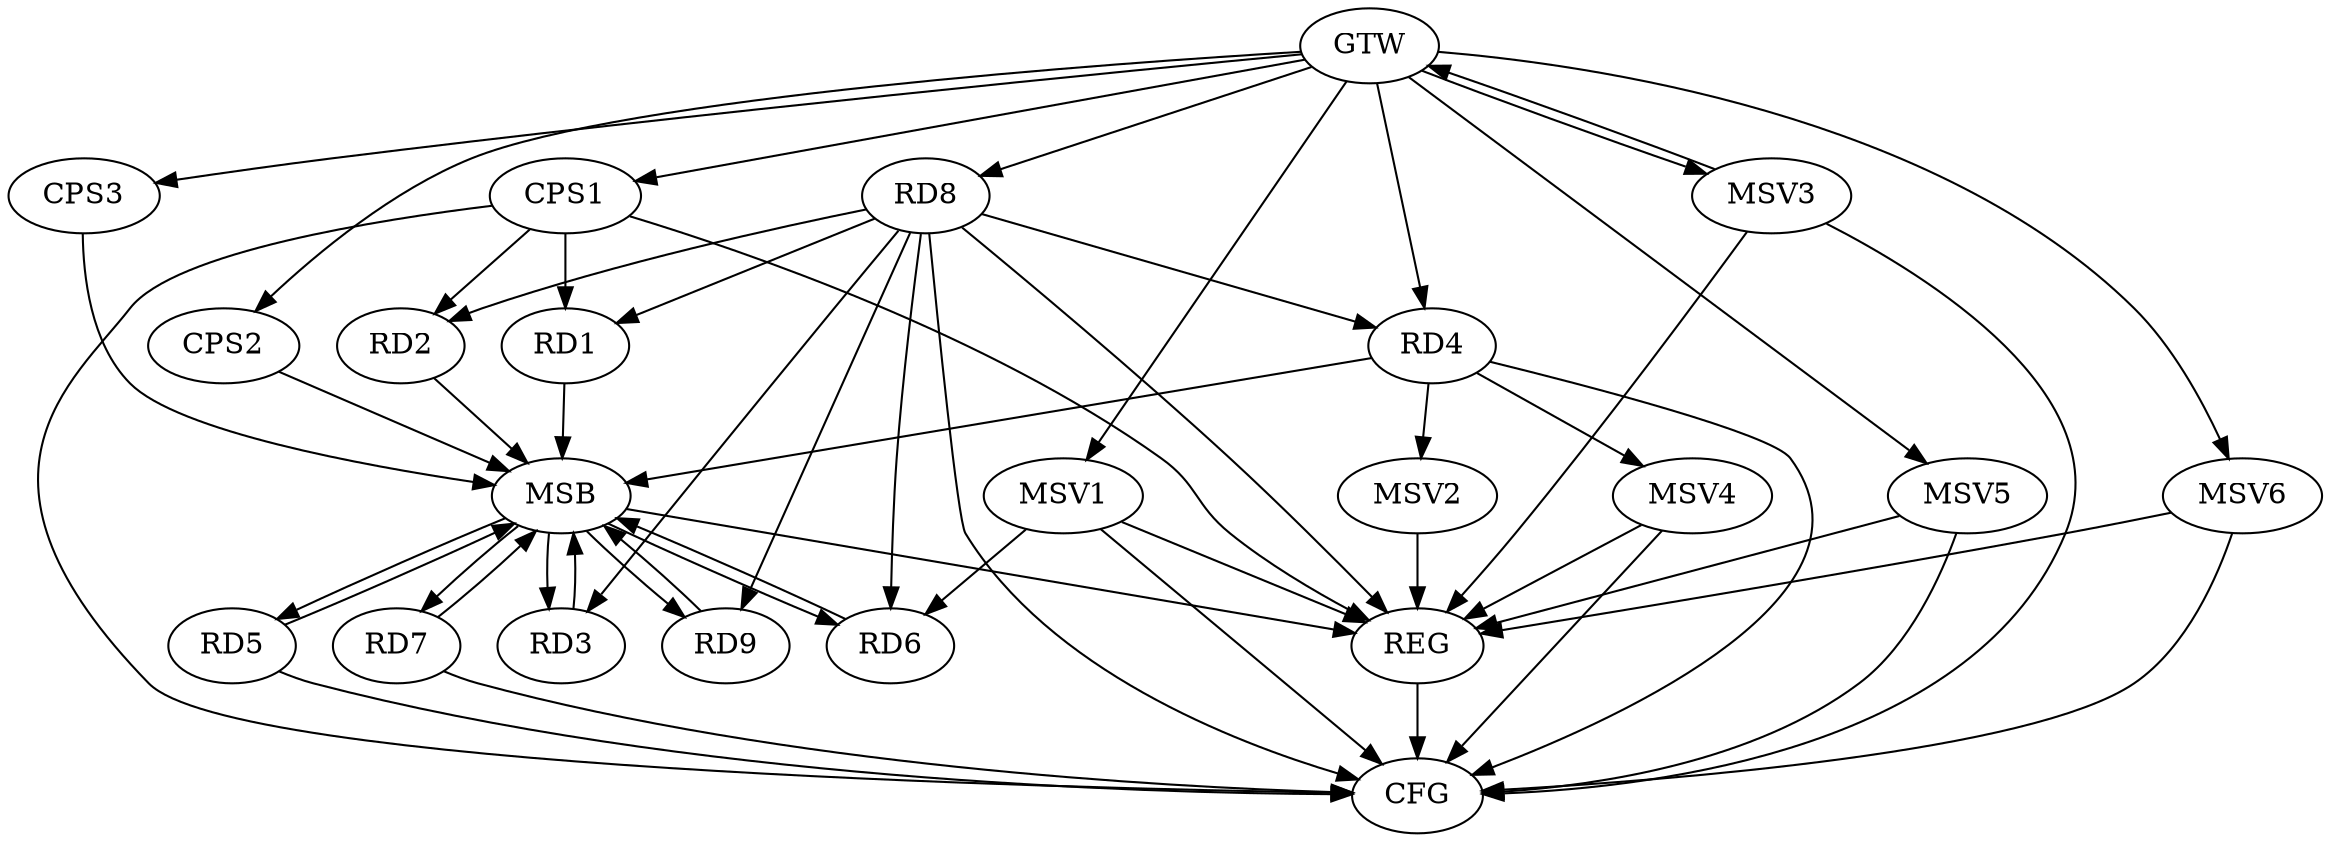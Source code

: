 strict digraph G {
  RD1 [ label="RD1" ];
  RD2 [ label="RD2" ];
  RD3 [ label="RD3" ];
  RD4 [ label="RD4" ];
  RD5 [ label="RD5" ];
  RD6 [ label="RD6" ];
  RD7 [ label="RD7" ];
  RD8 [ label="RD8" ];
  RD9 [ label="RD9" ];
  CPS1 [ label="CPS1" ];
  CPS2 [ label="CPS2" ];
  CPS3 [ label="CPS3" ];
  GTW [ label="GTW" ];
  REG [ label="REG" ];
  MSB [ label="MSB" ];
  CFG [ label="CFG" ];
  MSV1 [ label="MSV1" ];
  MSV2 [ label="MSV2" ];
  MSV3 [ label="MSV3" ];
  MSV4 [ label="MSV4" ];
  MSV5 [ label="MSV5" ];
  MSV6 [ label="MSV6" ];
  RD8 -> RD1;
  CPS1 -> RD1;
  CPS1 -> RD2;
  GTW -> RD4;
  GTW -> RD8;
  GTW -> CPS1;
  GTW -> CPS2;
  GTW -> CPS3;
  RD8 -> REG;
  CPS1 -> REG;
  RD1 -> MSB;
  MSB -> REG;
  RD2 -> MSB;
  RD3 -> MSB;
  RD4 -> MSB;
  MSB -> RD7;
  RD5 -> MSB;
  RD6 -> MSB;
  RD7 -> MSB;
  RD9 -> MSB;
  CPS2 -> MSB;
  MSB -> RD3;
  MSB -> RD5;
  MSB -> RD6;
  CPS3 -> MSB;
  MSB -> RD9;
  CPS1 -> CFG;
  RD8 -> CFG;
  RD4 -> CFG;
  RD5 -> CFG;
  RD7 -> CFG;
  REG -> CFG;
  RD8 -> RD9;
  RD8 -> RD3;
  RD8 -> RD6;
  RD8 -> RD2;
  RD8 -> RD4;
  MSV1 -> RD6;
  GTW -> MSV1;
  MSV1 -> REG;
  MSV1 -> CFG;
  RD4 -> MSV2;
  MSV2 -> REG;
  MSV3 -> GTW;
  GTW -> MSV3;
  MSV3 -> REG;
  MSV3 -> CFG;
  RD4 -> MSV4;
  MSV4 -> REG;
  MSV4 -> CFG;
  GTW -> MSV5;
  MSV5 -> REG;
  MSV5 -> CFG;
  GTW -> MSV6;
  MSV6 -> REG;
  MSV6 -> CFG;
}
